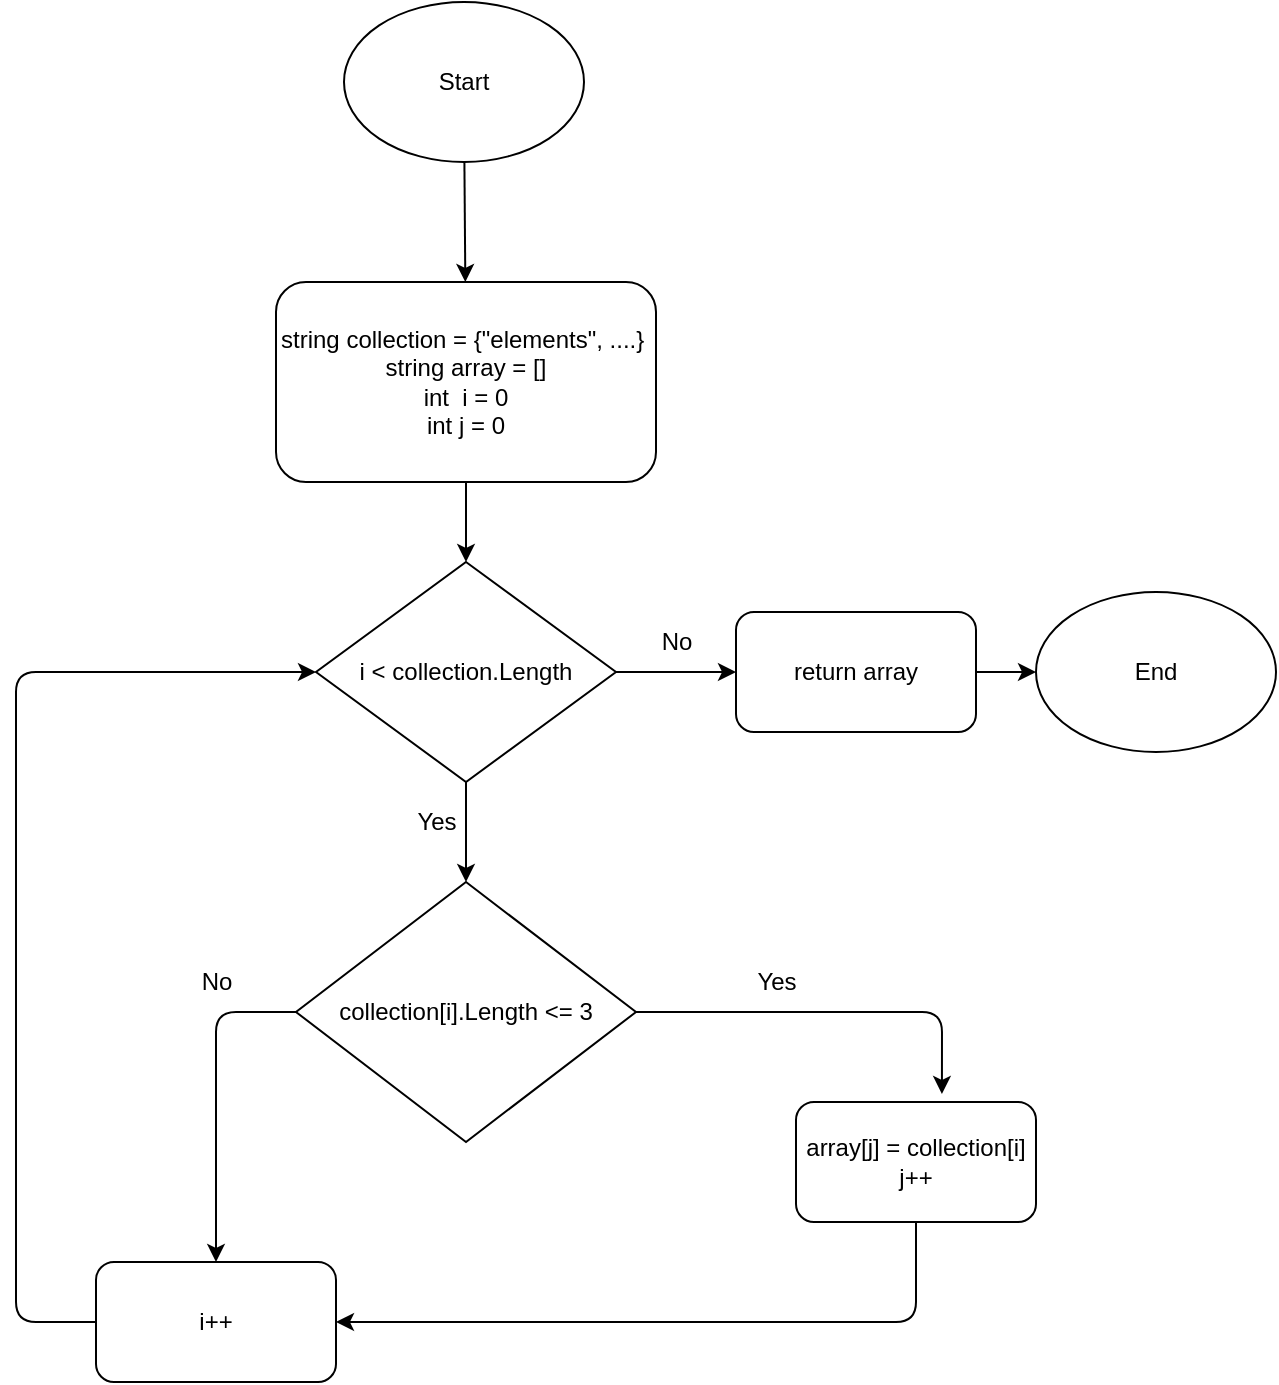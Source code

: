 <mxfile>
    <diagram id="8Gu18E6Io5nR9UJ8E9-_" name="Page-1">
        <mxGraphModel dx="718" dy="434" grid="1" gridSize="10" guides="1" tooltips="1" connect="1" arrows="1" fold="1" page="1" pageScale="1" pageWidth="827" pageHeight="1169" math="0" shadow="0">
            <root>
                <mxCell id="0"/>
                <mxCell id="1" parent="0"/>
                <mxCell id="4" value="" style="edgeStyle=none;html=1;" edge="1" parent="1" source="2" target="3">
                    <mxGeometry relative="1" as="geometry"/>
                </mxCell>
                <mxCell id="2" value="Start" style="ellipse;whiteSpace=wrap;html=1;" vertex="1" parent="1">
                    <mxGeometry x="294" width="120" height="80" as="geometry"/>
                </mxCell>
                <mxCell id="6" value="" style="edgeStyle=none;html=1;" edge="1" parent="1" source="3" target="5">
                    <mxGeometry relative="1" as="geometry"/>
                </mxCell>
                <mxCell id="3" value="string collection = {&quot;elements&quot;, ....}&amp;nbsp;&lt;br&gt;string array = []&lt;br&gt;int&amp;nbsp; i = 0&lt;br&gt;int j = 0" style="rounded=1;whiteSpace=wrap;html=1;" vertex="1" parent="1">
                    <mxGeometry x="260" y="140" width="190" height="100" as="geometry"/>
                </mxCell>
                <mxCell id="8" value="" style="edgeStyle=none;html=1;" edge="1" parent="1" source="5" target="7">
                    <mxGeometry relative="1" as="geometry"/>
                </mxCell>
                <mxCell id="14" value="" style="edgeStyle=none;html=1;" edge="1" parent="1" source="5">
                    <mxGeometry relative="1" as="geometry">
                        <mxPoint x="355" y="440" as="targetPoint"/>
                    </mxGeometry>
                </mxCell>
                <mxCell id="5" value="i &amp;lt; collection.Length" style="rhombus;whiteSpace=wrap;html=1;" vertex="1" parent="1">
                    <mxGeometry x="280" y="280" width="150" height="110" as="geometry"/>
                </mxCell>
                <mxCell id="11" value="" style="edgeStyle=none;html=1;" edge="1" parent="1" source="7" target="9">
                    <mxGeometry relative="1" as="geometry"/>
                </mxCell>
                <mxCell id="7" value="return array" style="rounded=1;whiteSpace=wrap;html=1;" vertex="1" parent="1">
                    <mxGeometry x="490" y="305" width="120" height="60" as="geometry"/>
                </mxCell>
                <mxCell id="9" value="End" style="ellipse;whiteSpace=wrap;html=1;" vertex="1" parent="1">
                    <mxGeometry x="640" y="295" width="120" height="80" as="geometry"/>
                </mxCell>
                <mxCell id="12" value="No" style="text;html=1;align=center;verticalAlign=middle;resizable=0;points=[];autosize=1;strokeColor=none;fillColor=none;" vertex="1" parent="1">
                    <mxGeometry x="445" y="310" width="30" height="20" as="geometry"/>
                </mxCell>
                <mxCell id="15" value="Yes" style="text;html=1;align=center;verticalAlign=middle;resizable=0;points=[];autosize=1;strokeColor=none;fillColor=none;" vertex="1" parent="1">
                    <mxGeometry x="320" y="400" width="40" height="20" as="geometry"/>
                </mxCell>
                <mxCell id="18" style="edgeStyle=none;html=1;entryX=0.608;entryY=-0.067;entryDx=0;entryDy=0;entryPerimeter=0;" edge="1" parent="1" source="16" target="17">
                    <mxGeometry relative="1" as="geometry">
                        <Array as="points">
                            <mxPoint x="593" y="505"/>
                        </Array>
                    </mxGeometry>
                </mxCell>
                <mxCell id="21" style="edgeStyle=none;html=1;entryX=0.5;entryY=0;entryDx=0;entryDy=0;" edge="1" parent="1" source="16" target="20">
                    <mxGeometry relative="1" as="geometry">
                        <Array as="points">
                            <mxPoint x="230" y="505"/>
                        </Array>
                    </mxGeometry>
                </mxCell>
                <mxCell id="16" value="collection[i].Length &amp;lt;= 3" style="rhombus;whiteSpace=wrap;html=1;" vertex="1" parent="1">
                    <mxGeometry x="270" y="440" width="170" height="130" as="geometry"/>
                </mxCell>
                <mxCell id="23" style="edgeStyle=none;html=1;entryX=1;entryY=0.5;entryDx=0;entryDy=0;" edge="1" parent="1" source="17" target="20">
                    <mxGeometry relative="1" as="geometry">
                        <Array as="points">
                            <mxPoint x="580" y="660"/>
                        </Array>
                    </mxGeometry>
                </mxCell>
                <mxCell id="17" value="array[j] = collection[i]&lt;br&gt;j++" style="rounded=1;whiteSpace=wrap;html=1;" vertex="1" parent="1">
                    <mxGeometry x="520" y="550" width="120" height="60" as="geometry"/>
                </mxCell>
                <mxCell id="19" value="Yes" style="text;html=1;align=center;verticalAlign=middle;resizable=0;points=[];autosize=1;strokeColor=none;fillColor=none;" vertex="1" parent="1">
                    <mxGeometry x="490" y="480" width="40" height="20" as="geometry"/>
                </mxCell>
                <mxCell id="24" style="edgeStyle=none;html=1;entryX=0;entryY=0.5;entryDx=0;entryDy=0;exitX=0;exitY=0.5;exitDx=0;exitDy=0;" edge="1" parent="1" source="20" target="5">
                    <mxGeometry relative="1" as="geometry">
                        <Array as="points">
                            <mxPoint x="130" y="660"/>
                            <mxPoint x="130" y="335"/>
                        </Array>
                    </mxGeometry>
                </mxCell>
                <mxCell id="20" value="i++" style="rounded=1;whiteSpace=wrap;html=1;" vertex="1" parent="1">
                    <mxGeometry x="170" y="630" width="120" height="60" as="geometry"/>
                </mxCell>
                <mxCell id="22" value="No" style="text;html=1;align=center;verticalAlign=middle;resizable=0;points=[];autosize=1;strokeColor=none;fillColor=none;" vertex="1" parent="1">
                    <mxGeometry x="215" y="480" width="30" height="20" as="geometry"/>
                </mxCell>
            </root>
        </mxGraphModel>
    </diagram>
</mxfile>